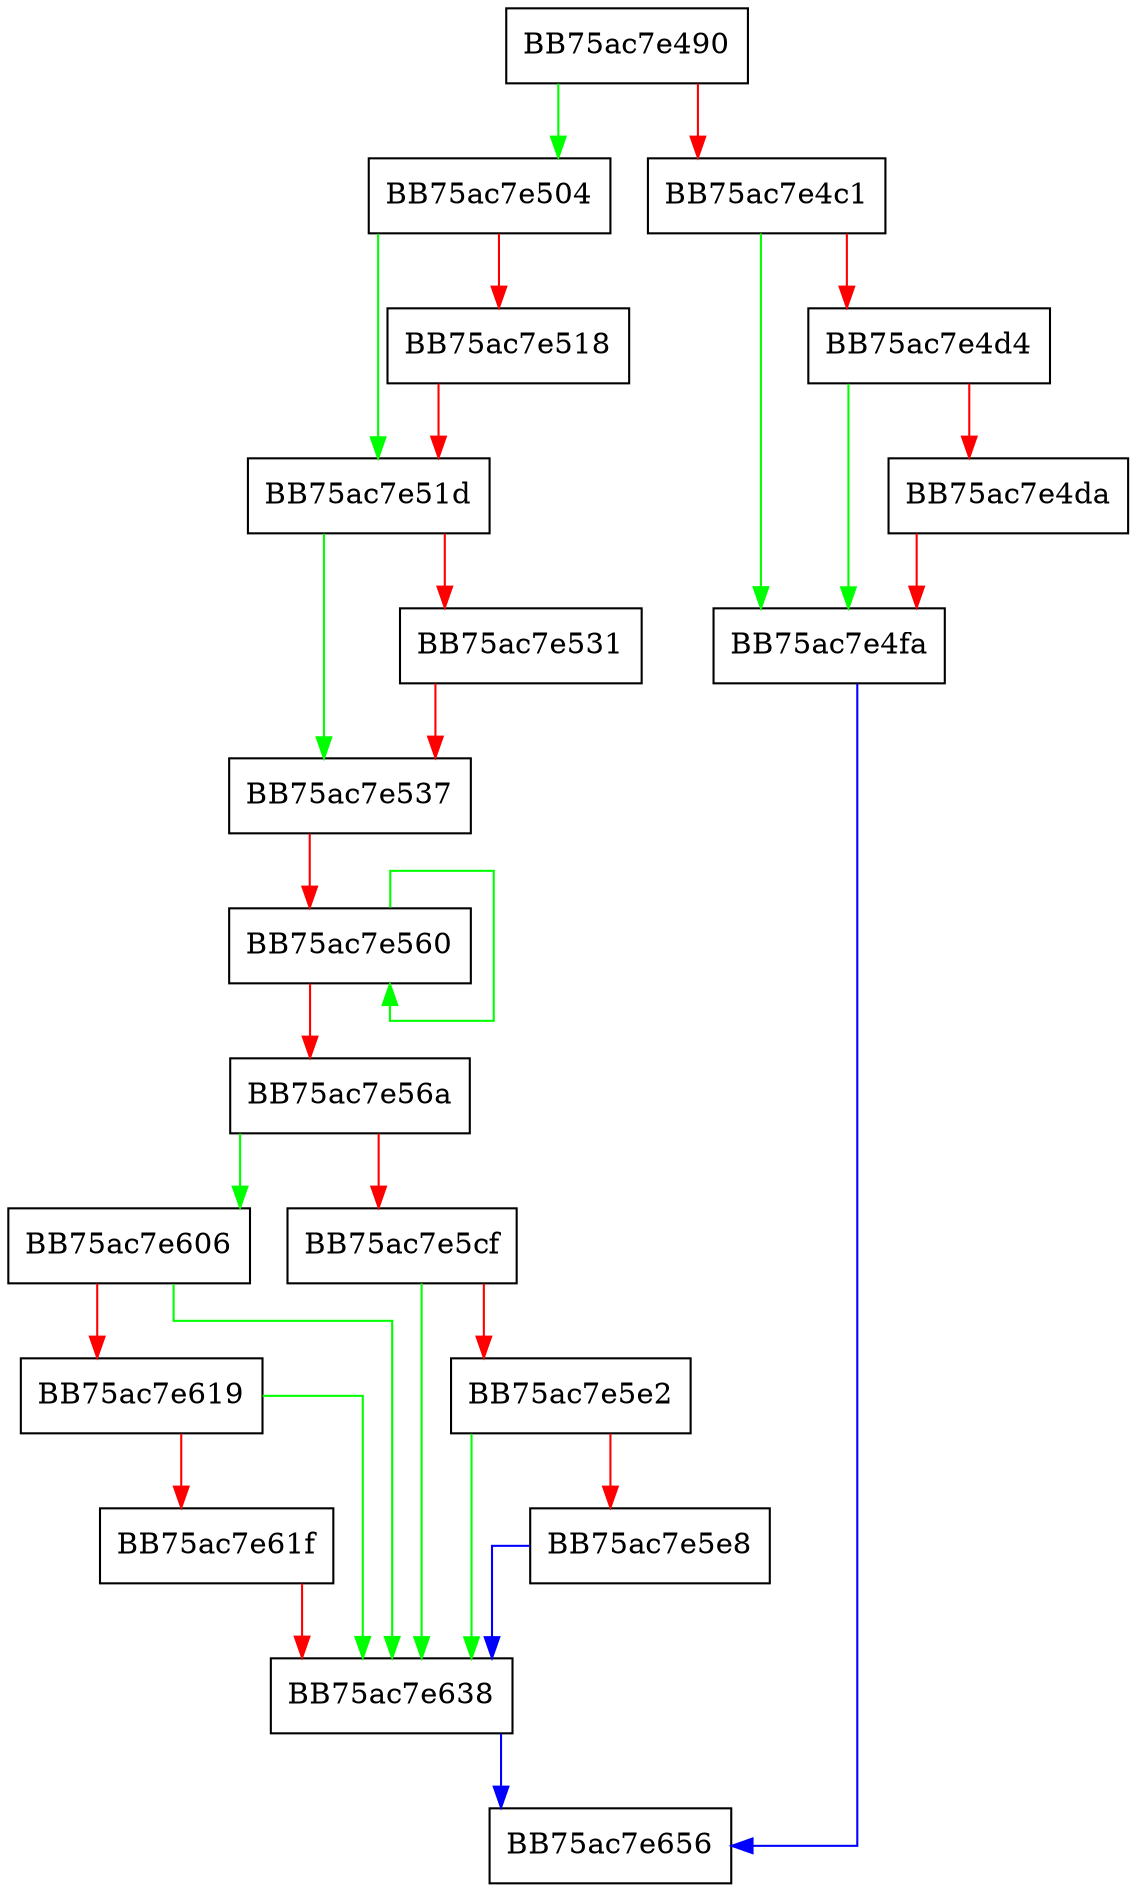 digraph AddShutdownDriverReplacement {
  node [shape="box"];
  graph [splines=ortho];
  BB75ac7e490 -> BB75ac7e504 [color="green"];
  BB75ac7e490 -> BB75ac7e4c1 [color="red"];
  BB75ac7e4c1 -> BB75ac7e4fa [color="green"];
  BB75ac7e4c1 -> BB75ac7e4d4 [color="red"];
  BB75ac7e4d4 -> BB75ac7e4fa [color="green"];
  BB75ac7e4d4 -> BB75ac7e4da [color="red"];
  BB75ac7e4da -> BB75ac7e4fa [color="red"];
  BB75ac7e4fa -> BB75ac7e656 [color="blue"];
  BB75ac7e504 -> BB75ac7e51d [color="green"];
  BB75ac7e504 -> BB75ac7e518 [color="red"];
  BB75ac7e518 -> BB75ac7e51d [color="red"];
  BB75ac7e51d -> BB75ac7e537 [color="green"];
  BB75ac7e51d -> BB75ac7e531 [color="red"];
  BB75ac7e531 -> BB75ac7e537 [color="red"];
  BB75ac7e537 -> BB75ac7e560 [color="red"];
  BB75ac7e560 -> BB75ac7e560 [color="green"];
  BB75ac7e560 -> BB75ac7e56a [color="red"];
  BB75ac7e56a -> BB75ac7e606 [color="green"];
  BB75ac7e56a -> BB75ac7e5cf [color="red"];
  BB75ac7e5cf -> BB75ac7e638 [color="green"];
  BB75ac7e5cf -> BB75ac7e5e2 [color="red"];
  BB75ac7e5e2 -> BB75ac7e638 [color="green"];
  BB75ac7e5e2 -> BB75ac7e5e8 [color="red"];
  BB75ac7e5e8 -> BB75ac7e638 [color="blue"];
  BB75ac7e606 -> BB75ac7e638 [color="green"];
  BB75ac7e606 -> BB75ac7e619 [color="red"];
  BB75ac7e619 -> BB75ac7e638 [color="green"];
  BB75ac7e619 -> BB75ac7e61f [color="red"];
  BB75ac7e61f -> BB75ac7e638 [color="red"];
  BB75ac7e638 -> BB75ac7e656 [color="blue"];
}